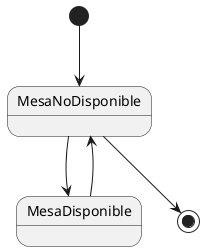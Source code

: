 @startuml 

[*] -->  MesaNoDisponible
MesaNoDisponible -down-> MesaDisponible

MesaDisponible -up-> MesaNoDisponible  

MesaNoDisponible -down-> [*]

@enduml





